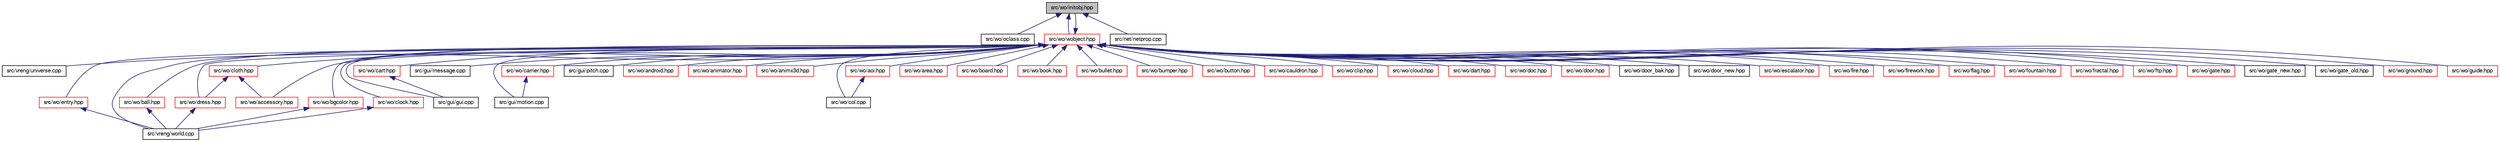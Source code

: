 digraph "src/wo/initobj.hpp"
{
 // LATEX_PDF_SIZE
  bgcolor="transparent";
  edge [fontname="FreeSans",fontsize="10",labelfontname="FreeSans",labelfontsize="10"];
  node [fontname="FreeSans",fontsize="10",shape=record];
  Node1 [label="src/wo/initobj.hpp",height=0.2,width=0.4,color="black", fillcolor="grey75", style="filled", fontcolor="black",tooltip=" "];
  Node1 -> Node2 [dir="back",color="midnightblue",fontsize="10",style="solid",fontname="FreeSans"];
  Node2 [label="src/wo/oclass.cpp",height=0.2,width=0.4,color="black",URL="$a00623.html",tooltip=" "];
  Node1 -> Node3 [dir="back",color="midnightblue",fontsize="10",style="solid",fontname="FreeSans"];
  Node3 [label="src/wo/wobject.hpp",height=0.2,width=0.4,color="red",URL="$a00866.html",tooltip=" "];
  Node3 -> Node4 [dir="back",color="midnightblue",fontsize="10",style="solid",fontname="FreeSans"];
  Node4 [label="src/vreng/universe.cpp",height=0.2,width=0.4,color="black",URL="$a00125.html",tooltip=" "];
  Node3 -> Node5 [dir="back",color="midnightblue",fontsize="10",style="solid",fontname="FreeSans"];
  Node5 [label="src/vreng/world.cpp",height=0.2,width=0.4,color="black",URL="$a00146.html",tooltip=" "];
  Node3 -> Node6 [dir="back",color="midnightblue",fontsize="10",style="solid",fontname="FreeSans"];
  Node6 [label="src/gui/gui.cpp",height=0.2,width=0.4,color="black",URL="$a00206.html",tooltip=" "];
  Node3 -> Node7 [dir="back",color="midnightblue",fontsize="10",style="solid",fontname="FreeSans"];
  Node7 [label="src/gui/message.cpp",height=0.2,width=0.4,color="black",URL="$a00218.html",tooltip=" "];
  Node3 -> Node8 [dir="back",color="midnightblue",fontsize="10",style="solid",fontname="FreeSans"];
  Node8 [label="src/gui/motion.cpp",height=0.2,width=0.4,color="black",URL="$a00224.html",tooltip=" "];
  Node3 -> Node9 [dir="back",color="midnightblue",fontsize="10",style="solid",fontname="FreeSans"];
  Node9 [label="src/gui/pitch.cpp",height=0.2,width=0.4,color="black",URL="$a00248.html",tooltip=" "];
  Node3 -> Node10 [dir="back",color="midnightblue",fontsize="10",style="solid",fontname="FreeSans"];
  Node10 [label="src/wo/accessory.hpp",height=0.2,width=0.4,color="red",URL="$a00269.html",tooltip=" "];
  Node3 -> Node13 [dir="back",color="midnightblue",fontsize="10",style="solid",fontname="FreeSans"];
  Node13 [label="src/wo/android.hpp",height=0.2,width=0.4,color="red",URL="$a00275.html",tooltip=" "];
  Node3 -> Node20 [dir="back",color="midnightblue",fontsize="10",style="solid",fontname="FreeSans"];
  Node20 [label="src/wo/animator.hpp",height=0.2,width=0.4,color="red",URL="$a00281.html",tooltip=" "];
  Node3 -> Node22 [dir="back",color="midnightblue",fontsize="10",style="solid",fontname="FreeSans"];
  Node22 [label="src/wo/animx3d.hpp",height=0.2,width=0.4,color="red",URL="$a00287.html",tooltip=" "];
  Node3 -> Node24 [dir="back",color="midnightblue",fontsize="10",style="solid",fontname="FreeSans"];
  Node24 [label="src/wo/aoi.hpp",height=0.2,width=0.4,color="red",URL="$a00293.html",tooltip=" "];
  Node24 -> Node26 [dir="back",color="midnightblue",fontsize="10",style="solid",fontname="FreeSans"];
  Node26 [label="src/wo/col.cpp",height=0.2,width=0.4,color="black",URL="$a00392.html",tooltip=" "];
  Node3 -> Node27 [dir="back",color="midnightblue",fontsize="10",style="solid",fontname="FreeSans"];
  Node27 [label="src/wo/area.hpp",height=0.2,width=0.4,color="red",URL="$a00299.html",tooltip=" "];
  Node3 -> Node29 [dir="back",color="midnightblue",fontsize="10",style="solid",fontname="FreeSans"];
  Node29 [label="src/wo/ball.hpp",height=0.2,width=0.4,color="red",URL="$a00305.html",tooltip=" "];
  Node29 -> Node5 [dir="back",color="midnightblue",fontsize="10",style="solid",fontname="FreeSans"];
  Node3 -> Node43 [dir="back",color="midnightblue",fontsize="10",style="solid",fontname="FreeSans"];
  Node43 [label="src/wo/bgcolor.hpp",height=0.2,width=0.4,color="red",URL="$a00311.html",tooltip=" "];
  Node43 -> Node5 [dir="back",color="midnightblue",fontsize="10",style="solid",fontname="FreeSans"];
  Node3 -> Node46 [dir="back",color="midnightblue",fontsize="10",style="solid",fontname="FreeSans"];
  Node46 [label="src/wo/board.hpp",height=0.2,width=0.4,color="red",URL="$a00317.html",tooltip=" "];
  Node3 -> Node49 [dir="back",color="midnightblue",fontsize="10",style="solid",fontname="FreeSans"];
  Node49 [label="src/wo/book.hpp",height=0.2,width=0.4,color="red",URL="$a00323.html",tooltip=" "];
  Node3 -> Node52 [dir="back",color="midnightblue",fontsize="10",style="solid",fontname="FreeSans"];
  Node52 [label="src/wo/bullet.hpp",height=0.2,width=0.4,color="red",URL="$a00335.html",tooltip=" "];
  Node3 -> Node54 [dir="back",color="midnightblue",fontsize="10",style="solid",fontname="FreeSans"];
  Node54 [label="src/wo/bumper.hpp",height=0.2,width=0.4,color="red",URL="$a00341.html",tooltip=" "];
  Node3 -> Node55 [dir="back",color="midnightblue",fontsize="10",style="solid",fontname="FreeSans"];
  Node55 [label="src/wo/button.hpp",height=0.2,width=0.4,color="red",URL="$a00347.html",tooltip=" "];
  Node3 -> Node57 [dir="back",color="midnightblue",fontsize="10",style="solid",fontname="FreeSans"];
  Node57 [label="src/wo/carrier.hpp",height=0.2,width=0.4,color="red",URL="$a00353.html",tooltip=" "];
  Node57 -> Node8 [dir="back",color="midnightblue",fontsize="10",style="solid",fontname="FreeSans"];
  Node3 -> Node62 [dir="back",color="midnightblue",fontsize="10",style="solid",fontname="FreeSans"];
  Node62 [label="src/wo/cart.hpp",height=0.2,width=0.4,color="red",URL="$a00359.html",tooltip=" "];
  Node62 -> Node6 [dir="back",color="midnightblue",fontsize="10",style="solid",fontname="FreeSans"];
  Node3 -> Node63 [dir="back",color="midnightblue",fontsize="10",style="solid",fontname="FreeSans"];
  Node63 [label="src/wo/cauldron.hpp",height=0.2,width=0.4,color="red",URL="$a00365.html",tooltip=" "];
  Node3 -> Node64 [dir="back",color="midnightblue",fontsize="10",style="solid",fontname="FreeSans"];
  Node64 [label="src/wo/clip.hpp",height=0.2,width=0.4,color="red",URL="$a00371.html",tooltip=" "];
  Node3 -> Node66 [dir="back",color="midnightblue",fontsize="10",style="solid",fontname="FreeSans"];
  Node66 [label="src/wo/clock.hpp",height=0.2,width=0.4,color="red",URL="$a00377.html",tooltip=" "];
  Node66 -> Node5 [dir="back",color="midnightblue",fontsize="10",style="solid",fontname="FreeSans"];
  Node3 -> Node68 [dir="back",color="midnightblue",fontsize="10",style="solid",fontname="FreeSans"];
  Node68 [label="src/wo/cloth.hpp",height=0.2,width=0.4,color="red",URL="$a00383.html",tooltip=" "];
  Node68 -> Node10 [dir="back",color="midnightblue",fontsize="10",style="solid",fontname="FreeSans"];
  Node68 -> Node70 [dir="back",color="midnightblue",fontsize="10",style="solid",fontname="FreeSans"];
  Node70 [label="src/wo/dress.hpp",height=0.2,width=0.4,color="red",URL="$a00428.html",tooltip=" "];
  Node70 -> Node5 [dir="back",color="midnightblue",fontsize="10",style="solid",fontname="FreeSans"];
  Node3 -> Node78 [dir="back",color="midnightblue",fontsize="10",style="solid",fontname="FreeSans"];
  Node78 [label="src/wo/cloud.hpp",height=0.2,width=0.4,color="red",URL="$a00389.html",tooltip=" "];
  Node3 -> Node26 [dir="back",color="midnightblue",fontsize="10",style="solid",fontname="FreeSans"];
  Node3 -> Node82 [dir="back",color="midnightblue",fontsize="10",style="solid",fontname="FreeSans"];
  Node82 [label="src/wo/dart.hpp",height=0.2,width=0.4,color="red",URL="$a00398.html",tooltip=" "];
  Node3 -> Node84 [dir="back",color="midnightblue",fontsize="10",style="solid",fontname="FreeSans"];
  Node84 [label="src/wo/doc.hpp",height=0.2,width=0.4,color="red",URL="$a00404.html",tooltip=" "];
  Node3 -> Node86 [dir="back",color="midnightblue",fontsize="10",style="solid",fontname="FreeSans"];
  Node86 [label="src/wo/door.hpp",height=0.2,width=0.4,color="red",URL="$a00410.html",tooltip=" "];
  Node3 -> Node90 [dir="back",color="midnightblue",fontsize="10",style="solid",fontname="FreeSans"];
  Node90 [label="src/wo/door_bak.hpp",height=0.2,width=0.4,color="black",URL="$a00416.html",tooltip=" "];
  Node3 -> Node91 [dir="back",color="midnightblue",fontsize="10",style="solid",fontname="FreeSans"];
  Node91 [label="src/wo/door_new.hpp",height=0.2,width=0.4,color="black",URL="$a00422.html",tooltip=" "];
  Node3 -> Node70 [dir="back",color="midnightblue",fontsize="10",style="solid",fontname="FreeSans"];
  Node3 -> Node92 [dir="back",color="midnightblue",fontsize="10",style="solid",fontname="FreeSans"];
  Node92 [label="src/wo/entry.hpp",height=0.2,width=0.4,color="red",URL="$a00434.html",tooltip=" "];
  Node92 -> Node5 [dir="back",color="midnightblue",fontsize="10",style="solid",fontname="FreeSans"];
  Node3 -> Node94 [dir="back",color="midnightblue",fontsize="10",style="solid",fontname="FreeSans"];
  Node94 [label="src/wo/escalator.hpp",height=0.2,width=0.4,color="red",URL="$a00440.html",tooltip=" "];
  Node3 -> Node96 [dir="back",color="midnightblue",fontsize="10",style="solid",fontname="FreeSans"];
  Node96 [label="src/wo/fire.hpp",height=0.2,width=0.4,color="red",URL="$a00446.html",tooltip=" "];
  Node3 -> Node106 [dir="back",color="midnightblue",fontsize="10",style="solid",fontname="FreeSans"];
  Node106 [label="src/wo/firework.hpp",height=0.2,width=0.4,color="red",URL="$a00452.html",tooltip=" "];
  Node3 -> Node108 [dir="back",color="midnightblue",fontsize="10",style="solid",fontname="FreeSans"];
  Node108 [label="src/wo/flag.hpp",height=0.2,width=0.4,color="red",URL="$a00458.html",tooltip=" "];
  Node3 -> Node110 [dir="back",color="midnightblue",fontsize="10",style="solid",fontname="FreeSans"];
  Node110 [label="src/wo/fountain.hpp",height=0.2,width=0.4,color="red",URL="$a00464.html",tooltip=" "];
  Node3 -> Node112 [dir="back",color="midnightblue",fontsize="10",style="solid",fontname="FreeSans"];
  Node112 [label="src/wo/fractal.hpp",height=0.2,width=0.4,color="red",URL="$a00470.html",tooltip=" "];
  Node3 -> Node114 [dir="back",color="midnightblue",fontsize="10",style="solid",fontname="FreeSans"];
  Node114 [label="src/wo/ftp.hpp",height=0.2,width=0.4,color="red",URL="$a00476.html",tooltip=" "];
  Node3 -> Node116 [dir="back",color="midnightblue",fontsize="10",style="solid",fontname="FreeSans"];
  Node116 [label="src/wo/gate.hpp",height=0.2,width=0.4,color="red",URL="$a00482.html",tooltip=" "];
  Node3 -> Node117 [dir="back",color="midnightblue",fontsize="10",style="solid",fontname="FreeSans"];
  Node117 [label="src/wo/gate_new.hpp",height=0.2,width=0.4,color="black",URL="$a00488.html",tooltip=" "];
  Node3 -> Node118 [dir="back",color="midnightblue",fontsize="10",style="solid",fontname="FreeSans"];
  Node118 [label="src/wo/gate_old.hpp",height=0.2,width=0.4,color="black",URL="$a00494.html",tooltip=" "];
  Node3 -> Node119 [dir="back",color="midnightblue",fontsize="10",style="solid",fontname="FreeSans"];
  Node119 [label="src/wo/ground.hpp",height=0.2,width=0.4,color="red",URL="$a00500.html",tooltip=" "];
  Node3 -> Node120 [dir="back",color="midnightblue",fontsize="10",style="solid",fontname="FreeSans"];
  Node120 [label="src/wo/guide.hpp",height=0.2,width=0.4,color="red",URL="$a00506.html",tooltip=" "];
  Node3 -> Node1 [dir="back",color="midnightblue",fontsize="10",style="solid",fontname="FreeSans"];
  Node1 -> Node254 [dir="back",color="midnightblue",fontsize="10",style="solid",fontname="FreeSans"];
  Node254 [label="src/net/netprop.cpp",height=0.2,width=0.4,color="black",URL="$a00887.html",tooltip=" "];
}
